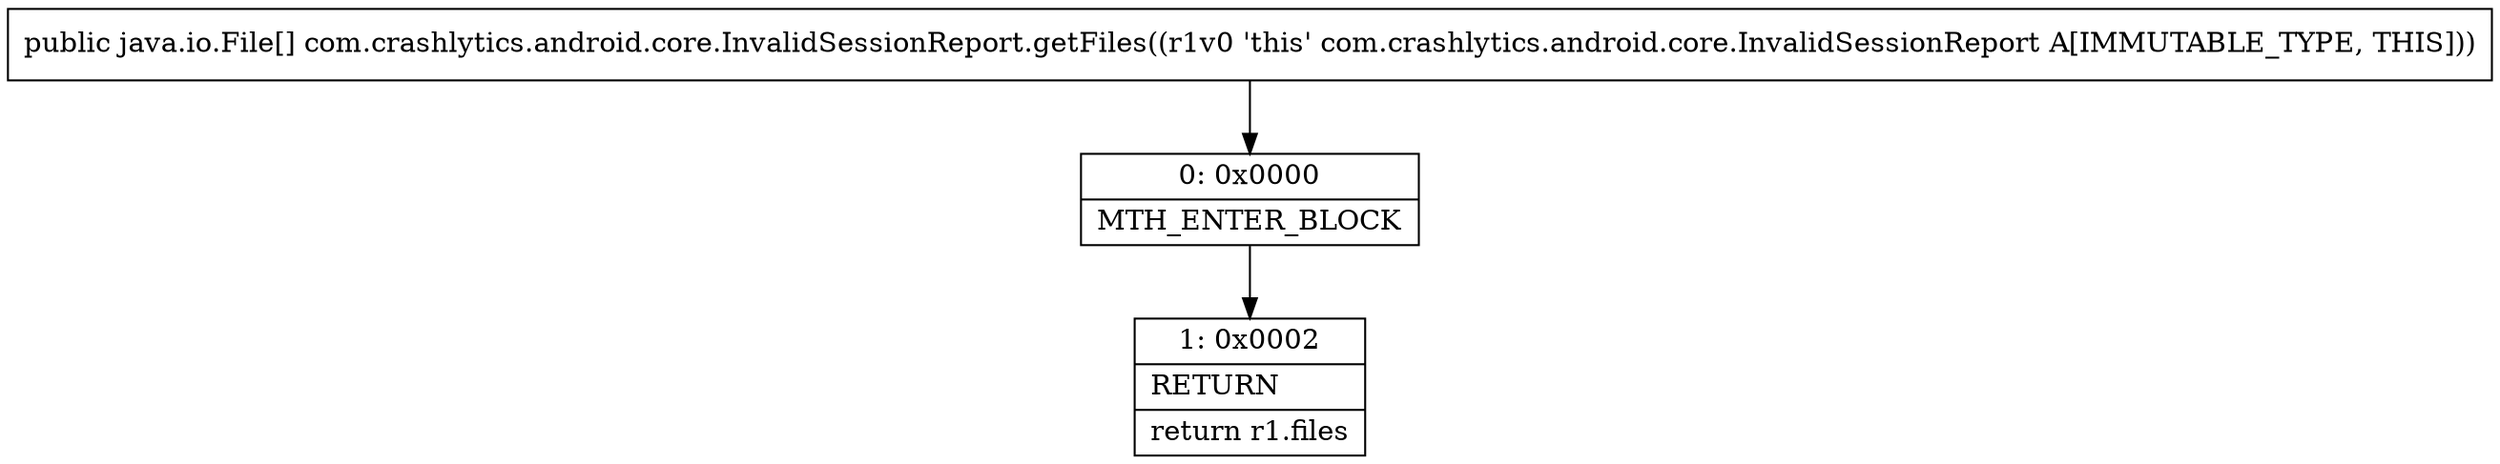 digraph "CFG forcom.crashlytics.android.core.InvalidSessionReport.getFiles()[Ljava\/io\/File;" {
Node_0 [shape=record,label="{0\:\ 0x0000|MTH_ENTER_BLOCK\l}"];
Node_1 [shape=record,label="{1\:\ 0x0002|RETURN\l|return r1.files\l}"];
MethodNode[shape=record,label="{public java.io.File[] com.crashlytics.android.core.InvalidSessionReport.getFiles((r1v0 'this' com.crashlytics.android.core.InvalidSessionReport A[IMMUTABLE_TYPE, THIS])) }"];
MethodNode -> Node_0;
Node_0 -> Node_1;
}

